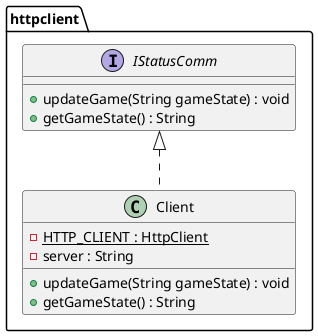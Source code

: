 @startuml
skinparam groupInheritance 2
skinparam linetype polyline

package httpclient{
   class Client implements IStatusComm {
      {Static} -HTTP_CLIENT : HttpClient
      -server : String

      +updateGame(String gameState) : void
      +getGameState() : String
   }
   interface IStatusComm{
     +updateGame(String gameState) : void
     +getGameState() : String
   }
}


@enduml